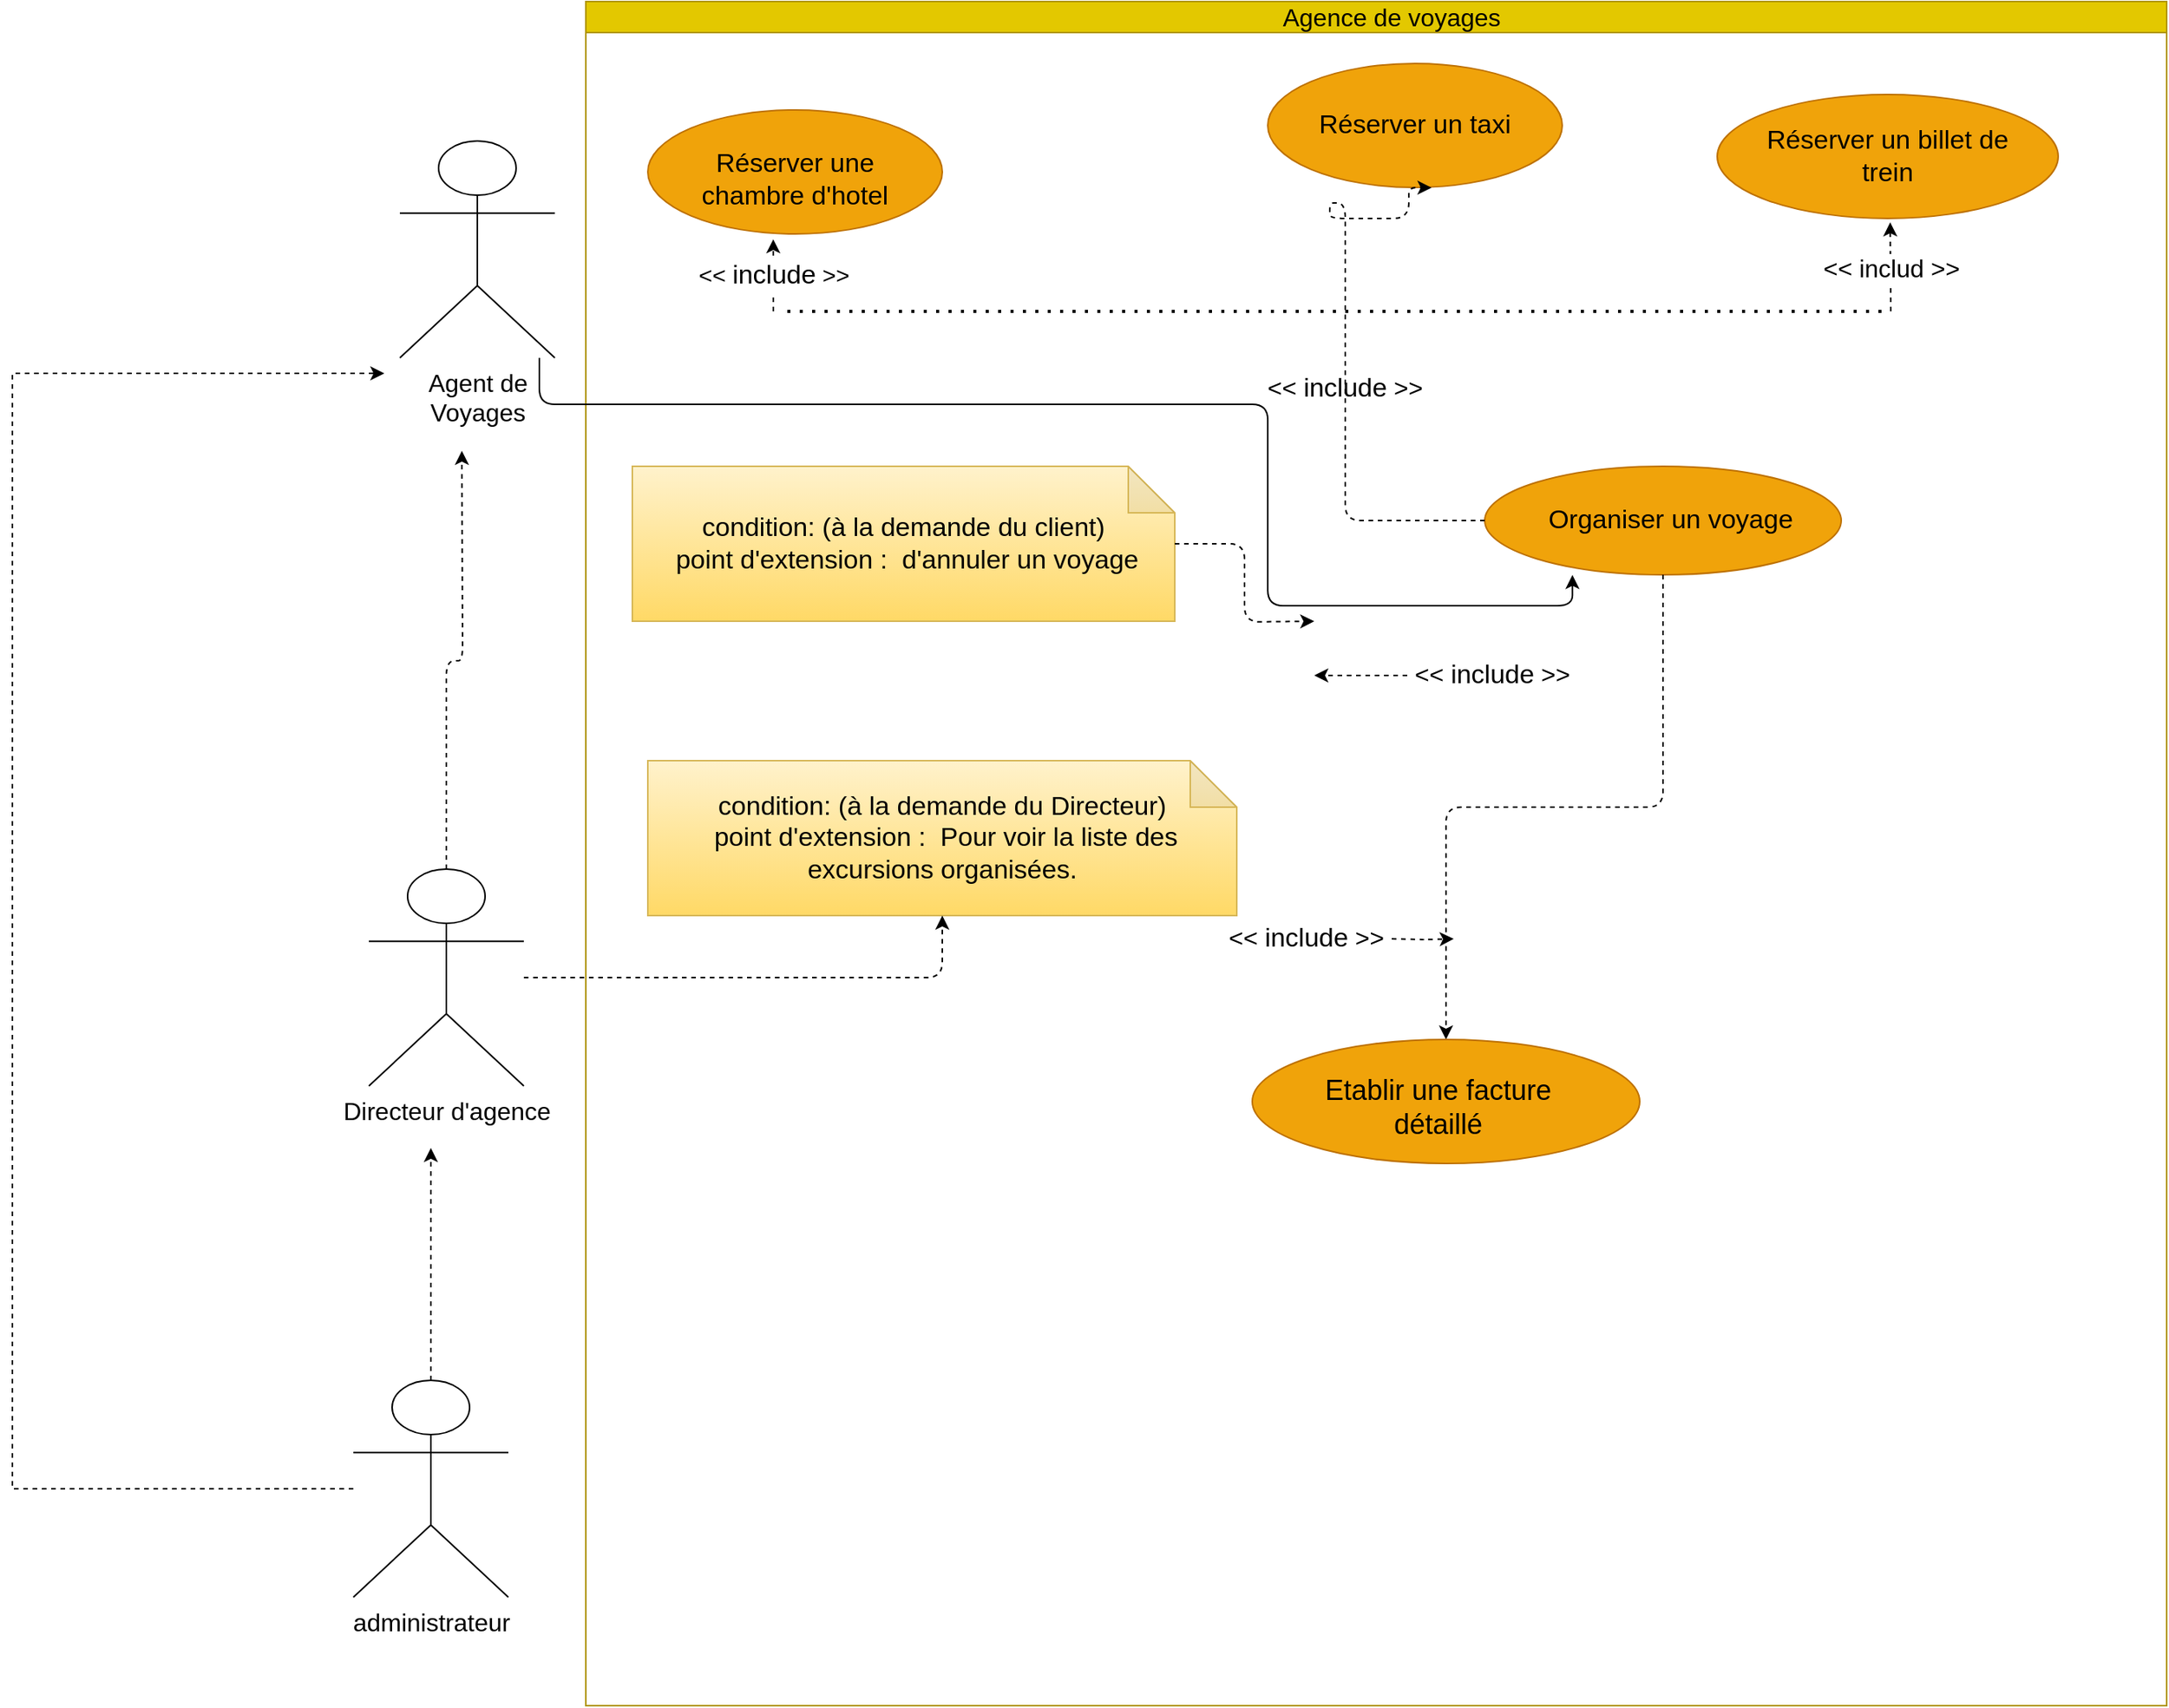 <mxfile version="14.1.8" type="github">
  <diagram id="prtHgNgQTEPvFCAcTncT" name="Page-1">
    <mxGraphModel dx="1885" dy="848" grid="1" gridSize="10" guides="1" tooltips="1" connect="1" arrows="1" fold="1" page="1" pageScale="1" pageWidth="583" pageHeight="827" math="0" shadow="0">
      <root>
        <mxCell id="0" />
        <mxCell id="1" parent="0" />
        <mxCell id="dNxyNK7c78bLwvsdeMH5-11" value="" style="swimlane;html=1;startSize=20;horizontal=1;containerType=tree;glass=0;fillColor=#e3c800;strokeColor=#B09500;fontColor=#ffffff;" parent="1" vertex="1">
          <mxGeometry x="-160" y="110" width="1020" height="1100" as="geometry" />
        </mxCell>
        <mxCell id="bCw7yLTPWHQ5oZZGrXXc-12" value="&lt;span style=&quot;color: rgba(0 , 0 , 0 , 0) ; font-family: monospace ; font-size: 0px&quot;&gt;re&lt;/span&gt;" style="ellipse;whiteSpace=wrap;html=1;glass=0;fontSize=16;fillColor=#f0a30a;strokeColor=#BD7000;fontColor=#ffffff;" parent="dNxyNK7c78bLwvsdeMH5-11" vertex="1">
          <mxGeometry x="40" y="70" width="190" height="80" as="geometry" />
        </mxCell>
        <mxCell id="bCw7yLTPWHQ5oZZGrXXc-16" value="&lt;span style=&quot;color: rgba(0 , 0 , 0 , 0) ; font-family: monospace ; font-size: 0px&quot;&gt;%3CmxGraphModel%3E%3Croot%3E%3CmxCell%20id%3D%220%22%2F%3E%3CmxCell%20id%3D%221%22%20parent%3D%220%22%2F%3E%3CmxCell%20id%3D%222%22%20value%3D%22%22%20style%3D%22swimlane%3Bhtml%3D1%3BstartSize%3D20%3Bhorizontal%3D1%3BcontainerType%3Dtree%3Bglass%3D0%3B%22%20vertex%3D%221%22%20parent%3D%221%22%3E%3CmxGeometry%20x%3D%22150%22%20y%3D%2280%22%20width%3D%22660%22%20height%3D%22290%22%20as%3D%22geometry%22%2F%3E%3C%2FmxCell%3E%3CmxCell%20id%3D%223%22%20value%3D%22%22%20style%3D%22ellipse%3BwhiteSpace%3Dwrap%3Bhtml%3D1%3Bglass%3D0%3BgradientColor%3Dnone%3BfontSize%3D16%3B%22%20vertex%3D%221%22%20parent%3D%222%22%3E%3CmxGeometry%20x%3D%2240%22%20y%3D%2230%22%20width%3D%22210%22%20height%3D%2280%22%20as%3D%22geometry%22%2F%3E%3C%2FmxCell%3E%3C%2Froot%3E%3C%2FmxGraphModel%3E&lt;/span&gt;" style="ellipse;whiteSpace=wrap;html=1;glass=0;fontSize=16;fillColor=#f0a30a;strokeColor=#BD7000;fontColor=#ffffff;" parent="dNxyNK7c78bLwvsdeMH5-11" vertex="1">
          <mxGeometry x="440" y="40" width="190" height="80" as="geometry" />
        </mxCell>
        <mxCell id="bCw7yLTPWHQ5oZZGrXXc-20" value="&lt;span style=&quot;color: rgba(0 , 0 , 0 , 0) ; font-family: monospace ; font-size: 0px&quot;&gt;%3CmxGraphModel%3E%3Croot%3E%3CmxCell%20id%3D%220%22%2F%3E%3CmxCell%20id%3D%221%22%20parent%3D%220%22%2F%3E%3CmxCell%20id%3D%222%22%20value%3D%22%22%20style%3D%22swimlane%3Bhtml%3D1%3BstartSize%3D20%3Bhorizontal%3D1%3BcontainerType%3Dtree%3Bglass%3D0%3B%22%20vertex%3D%221%22%20parent%3D%221%22%3E%3CmxGeometry%20x%3D%22150%22%20y%3D%2280%22%20width%3D%22660%22%20height%3D%22290%22%20as%3D%22geometry%22%2F%3E%3C%2FmxCell%3E%3CmxCell%20id%3D%223%22%20value%3D%22%22%20style%3D%22ellipse%3BwhiteSpace%3Dwrap%3Bhtml%3D1%3Bglass%3D0%3BgradientColor%3Dnone%3BfontSize%3D16%3B%22%20vertex%3D%221%22%20parent%3D%222%22%3E%3CmxGeometry%20x%3D%2240%22%20y%3D%2230%22%20width%3D%22210%22%20height%3D%2280%22%20as%3D%22geometry%22%2F%3E%3C%2FmxCell%3E%3C%2Froot%3E%3C%2FmxGraphModel%3E&lt;/span&gt;" style="ellipse;whiteSpace=wrap;html=1;glass=0;fontSize=16;fillColor=#f0a30a;strokeColor=#BD7000;fontColor=#ffffff;" parent="dNxyNK7c78bLwvsdeMH5-11" vertex="1">
          <mxGeometry x="730" y="60" width="220" height="80" as="geometry" />
        </mxCell>
        <mxCell id="bCw7yLTPWHQ5oZZGrXXc-24" value="&lt;font style=&quot;font-size: 17px&quot;&gt;Réserver une chambre d&#39;hotel&lt;/font&gt;" style="text;html=1;strokeColor=none;fillColor=none;align=center;verticalAlign=middle;whiteSpace=wrap;rounded=0;glass=0;fontSize=16;" parent="dNxyNK7c78bLwvsdeMH5-11" vertex="1">
          <mxGeometry x="70" y="90" width="130" height="50" as="geometry" />
        </mxCell>
        <mxCell id="bCw7yLTPWHQ5oZZGrXXc-25" value="&lt;span style=&quot;font-size: 17px&quot;&gt;Réserver un taxi&lt;/span&gt;" style="text;html=1;strokeColor=none;fillColor=none;align=center;verticalAlign=middle;whiteSpace=wrap;rounded=0;glass=0;fontSize=16;" parent="dNxyNK7c78bLwvsdeMH5-11" vertex="1">
          <mxGeometry x="470" y="50" width="130" height="60" as="geometry" />
        </mxCell>
        <mxCell id="bCw7yLTPWHQ5oZZGrXXc-26" value="&lt;span style=&quot;font-size: 17px&quot;&gt;Réserver un billet de trein&lt;/span&gt;" style="text;html=1;strokeColor=none;fillColor=none;align=center;verticalAlign=middle;whiteSpace=wrap;rounded=0;glass=0;fontSize=16;" parent="dNxyNK7c78bLwvsdeMH5-11" vertex="1">
          <mxGeometry x="760" y="70" width="160" height="60" as="geometry" />
        </mxCell>
        <mxCell id="bCw7yLTPWHQ5oZZGrXXc-38" value="&amp;lt;&amp;lt; &lt;font style=&quot;font-size: 17px&quot;&gt;include&lt;/font&gt; &amp;gt;&amp;gt;" style="text;html=1;strokeColor=none;fillColor=none;align=center;verticalAlign=middle;whiteSpace=wrap;rounded=0;glass=0;fontSize=16;" parent="dNxyNK7c78bLwvsdeMH5-11" vertex="1">
          <mxGeometry x="435" y="240" width="110" height="20" as="geometry" />
        </mxCell>
        <mxCell id="bCw7yLTPWHQ5oZZGrXXc-39" value="" style="endArrow=none;dashed=1;html=1;dashPattern=1 3;strokeWidth=2;fontSize=16;" parent="dNxyNK7c78bLwvsdeMH5-11" edge="1">
          <mxGeometry width="50" height="50" relative="1" as="geometry">
            <mxPoint x="130" y="200" as="sourcePoint" />
            <mxPoint x="840" y="200" as="targetPoint" />
          </mxGeometry>
        </mxCell>
        <mxCell id="bCw7yLTPWHQ5oZZGrXXc-40" value="Label" style="endArrow=classic;html=1;shadow=0;dashed=1;fontSize=16;entryX=0.426;entryY=1.043;entryDx=0;entryDy=0;entryPerimeter=0;" parent="dNxyNK7c78bLwvsdeMH5-11" target="bCw7yLTPWHQ5oZZGrXXc-12" edge="1">
          <mxGeometry relative="1" as="geometry">
            <mxPoint x="121" y="200" as="sourcePoint" />
            <mxPoint x="260" y="180" as="targetPoint" />
          </mxGeometry>
        </mxCell>
        <mxCell id="bCw7yLTPWHQ5oZZGrXXc-41" value="&lt;font style=&quot;font-size: 15px&quot;&gt;&amp;lt;&amp;lt; &lt;font style=&quot;font-size: 17px&quot;&gt;include&lt;/font&gt; &amp;gt;&amp;gt;&lt;/font&gt;" style="edgeLabel;resizable=0;html=1;align=center;verticalAlign=middle;" parent="bCw7yLTPWHQ5oZZGrXXc-40" connectable="0" vertex="1">
          <mxGeometry relative="1" as="geometry" />
        </mxCell>
        <mxCell id="bCw7yLTPWHQ5oZZGrXXc-47" value="&amp;lt;&amp;lt; includ &amp;gt;&amp;gt;" style="endArrow=classic;html=1;shadow=0;dashed=1;fontSize=16;entryX=0.51;entryY=1.209;entryDx=0;entryDy=0;entryPerimeter=0;" parent="dNxyNK7c78bLwvsdeMH5-11" target="bCw7yLTPWHQ5oZZGrXXc-26" edge="1">
          <mxGeometry relative="1" as="geometry">
            <mxPoint x="842" y="200" as="sourcePoint" />
            <mxPoint x="670" y="154" as="targetPoint" />
          </mxGeometry>
        </mxCell>
        <mxCell id="bCw7yLTPWHQ5oZZGrXXc-60" value="&amp;lt;&amp;lt; &lt;font style=&quot;font-size: 17px&quot;&gt;include&lt;/font&gt; &amp;gt;&amp;gt;" style="text;html=1;strokeColor=none;fillColor=none;align=center;verticalAlign=middle;whiteSpace=wrap;rounded=0;glass=0;fontSize=16;" parent="dNxyNK7c78bLwvsdeMH5-11" vertex="1">
          <mxGeometry x="410" y="590" width="110" height="30" as="geometry" />
        </mxCell>
        <mxCell id="bCw7yLTPWHQ5oZZGrXXc-81" value="&lt;span style=&quot;color: rgba(0 , 0 , 0 , 0) ; font-family: monospace ; font-size: 0px&quot;&gt;%3CmxGraphModel%3E%3Croot%3E%3CmxCell%20id%3D%220%22%2F%3E%3CmxCell%20id%3D%221%22%20parent%3D%220%22%2F%3E%3CmxCell%20id%3D%222%22%20value%3D%22%22%20style%3D%22swimlane%3Bhtml%3D1%3BstartSize%3D20%3Bhorizontal%3D1%3BcontainerType%3Dtree%3Bglass%3D0%3B%22%20vertex%3D%221%22%20parent%3D%221%22%3E%3CmxGeometry%20x%3D%22150%22%20y%3D%2280%22%20width%3D%22660%22%20height%3D%22290%22%20as%3D%22geometry%22%2F%3E%3C%2FmxCell%3E%3CmxCell%20id%3D%223%22%20value%3D%22%22%20style%3D%22ellipse%3BwhiteSpace%3Dwrap%3Bhtml%3D1%3Bglass%3D0%3BgradientColor%3Dnone%3BfontSize%3D16%3B%22%20vertex%3D%221%22%20parent%3D%222%22%3E%3CmxGeometry%20x%3D%2240%22%20y%3D%2230%22%20width%3D%22210%22%20height%3D%2280%22%20as%3D%22geometry%22%2F%3E%3C%2FmxCell%3E%3C%2Froot%3E%3C%2FmxGraphModel%3E&lt;/span&gt;" style="ellipse;whiteSpace=wrap;html=1;glass=0;fontSize=16;fillColor=#f0a30a;strokeColor=#BD7000;fontColor=#ffffff;" parent="dNxyNK7c78bLwvsdeMH5-11" vertex="1">
          <mxGeometry x="580" y="300" width="230" height="70" as="geometry" />
        </mxCell>
        <mxCell id="bCw7yLTPWHQ5oZZGrXXc-82" value="" style="edgeStyle=orthogonalEdgeStyle;rounded=1;orthogonalLoop=1;jettySize=auto;html=1;dashed=1;" parent="dNxyNK7c78bLwvsdeMH5-11" source="bCw7yLTPWHQ5oZZGrXXc-81" target="bCw7yLTPWHQ5oZZGrXXc-83" edge="1">
          <mxGeometry relative="1" as="geometry" />
        </mxCell>
        <mxCell id="bCw7yLTPWHQ5oZZGrXXc-83" value="&lt;span style=&quot;color: rgba(0 , 0 , 0 , 0) ; font-family: monospace ; font-size: 0px&quot;&gt;%3CmxGraphModel%3E%3Croot%3E%3CmxCell%20id%3D%220%22%2F%3E%3CmxCell%20id%3D%221%22%20parent%3D%220%22%2F%3E%3CmxCell%20id%3D%222%22%20value%3D%22%22%20style%3D%22swimlane%3Bhtml%3D1%3BstartSize%3D20%3Bhorizontal%3D1%3BcontainerType%3Dtree%3Bglass%3D0%3B%22%20vertex%3D%221%22%20parent%3D%221%22%3E%3CmxGeometry%20x%3D%22150%22%20y%3D%2280%22%20width%3D%22660%22%20height%3D%22290%22%20as%3D%22geometry%22%2F%3E%3C%2FmxCell%3E%3CmxCell%20id%3D%223%22%20value%3D%22%22%20style%3D%22ellipse%3BwhiteSpace%3Dwrap%3Bhtml%3D1%3Bglass%3D0%3BgradientColor%3Dnone%3BfontSize%3D16%3B%22%20vertex%3D%221%22%20parent%3D%222%22%3E%3CmxGeometry%20x%3D%2240%22%20y%3D%2230%22%20width%3D%22210%22%20height%3D%2280%22%20as%3D%22geometry%22%2F%3E%3C%2FmxCell%3E%3C%2Froot%3E%3C%2FmxGraphModel%3E&lt;/span&gt;" style="ellipse;whiteSpace=wrap;html=1;glass=0;fontSize=16;fillColor=#f0a30a;strokeColor=#BD7000;fontColor=#ffffff;" parent="dNxyNK7c78bLwvsdeMH5-11" vertex="1">
          <mxGeometry x="430" y="670" width="250" height="80" as="geometry" />
        </mxCell>
        <mxCell id="bCw7yLTPWHQ5oZZGrXXc-84" value="&lt;span style=&quot;font-size: 17px&quot;&gt;Organiser un voyage&lt;/span&gt;" style="text;html=1;strokeColor=none;fillColor=none;align=center;verticalAlign=middle;whiteSpace=wrap;rounded=0;glass=0;fontSize=16;" parent="dNxyNK7c78bLwvsdeMH5-11" vertex="1">
          <mxGeometry x="620" y="320" width="160" height="30" as="geometry" />
        </mxCell>
        <mxCell id="bCw7yLTPWHQ5oZZGrXXc-88" value="&lt;font style=&quot;font-size: 18px&quot;&gt;Etablir une facture détaillé&lt;/font&gt;" style="text;html=1;strokeColor=none;fillColor=none;align=center;verticalAlign=middle;whiteSpace=wrap;rounded=0;glass=0;fontSize=16;" parent="dNxyNK7c78bLwvsdeMH5-11" vertex="1">
          <mxGeometry x="450" y="700" width="200" height="27" as="geometry" />
        </mxCell>
        <mxCell id="bCw7yLTPWHQ5oZZGrXXc-28" value="Agence de voyages" style="text;html=1;strokeColor=none;fillColor=none;align=center;verticalAlign=middle;whiteSpace=wrap;rounded=0;glass=0;fontSize=16;" parent="dNxyNK7c78bLwvsdeMH5-11" vertex="1">
          <mxGeometry x="370" width="300" height="20" as="geometry" />
        </mxCell>
        <mxCell id="bCw7yLTPWHQ5oZZGrXXc-68" style="edgeStyle=orthogonalEdgeStyle;rounded=1;orthogonalLoop=1;jettySize=auto;html=1;shadow=0;fontSize=16;dashed=1;exitX=0;exitY=0.5;exitDx=0;exitDy=0;entryX=0.582;entryY=1.169;entryDx=0;entryDy=0;entryPerimeter=0;" parent="dNxyNK7c78bLwvsdeMH5-11" source="bCw7yLTPWHQ5oZZGrXXc-81" target="bCw7yLTPWHQ5oZZGrXXc-25" edge="1">
          <mxGeometry relative="1" as="geometry">
            <mxPoint x="420" y="150" as="targetPoint" />
            <mxPoint x="500.0" y="330" as="sourcePoint" />
            <Array as="points">
              <mxPoint x="490" y="335" />
              <mxPoint x="490" y="130" />
              <mxPoint x="480" y="130" />
              <mxPoint x="480" y="140" />
              <mxPoint x="531" y="140" />
            </Array>
          </mxGeometry>
        </mxCell>
        <mxCell id="bCw7yLTPWHQ5oZZGrXXc-96" value="&lt;font style=&quot;font-size: 17px&quot;&gt;condition: (à la demande du client)&lt;br&gt;&amp;nbsp;point d&#39;extension :&amp;nbsp;&amp;nbsp;d&#39;annuler un voyage&lt;/font&gt;" style="shape=note;whiteSpace=wrap;html=1;backgroundOutline=1;darkOpacity=0.05;glass=0;gradientColor=#ffd966;fontSize=16;fillColor=#fff2cc;strokeColor=#d6b656;" parent="dNxyNK7c78bLwvsdeMH5-11" vertex="1">
          <mxGeometry x="30" y="300" width="350" height="100" as="geometry" />
        </mxCell>
        <mxCell id="bCw7yLTPWHQ5oZZGrXXc-98" value="&amp;lt;&amp;lt; &lt;font style=&quot;font-size: 17px&quot;&gt;include&lt;/font&gt; &amp;gt;&amp;gt;" style="text;html=1;strokeColor=none;fillColor=none;align=center;verticalAlign=middle;whiteSpace=wrap;rounded=0;glass=0;fontSize=16;" parent="dNxyNK7c78bLwvsdeMH5-11" vertex="1">
          <mxGeometry x="530" y="420" width="110" height="30" as="geometry" />
        </mxCell>
        <mxCell id="tCXqm6LEgj79AjPX_lxv-5" value="&lt;font style=&quot;font-size: 17px&quot;&gt;condition: (à la demande du Directeur)&lt;br&gt;&amp;nbsp;point d&#39;extension :&amp;nbsp;&amp;nbsp;Pour voir la liste des excursions organisées.&lt;/font&gt;" style="shape=note;whiteSpace=wrap;html=1;backgroundOutline=1;darkOpacity=0.05;glass=0;gradientColor=#ffd966;fontSize=16;fillColor=#fff2cc;strokeColor=#d6b656;" parent="dNxyNK7c78bLwvsdeMH5-11" vertex="1">
          <mxGeometry x="40" y="490" width="380" height="100" as="geometry" />
        </mxCell>
        <mxCell id="bCw7yLTPWHQ5oZZGrXXc-95" style="edgeStyle=orthogonalEdgeStyle;rounded=1;orthogonalLoop=1;jettySize=auto;html=1;entryX=0.246;entryY=1.002;entryDx=0;entryDy=0;entryPerimeter=0;shadow=0;fontSize=16;" parent="1" source="bCw7yLTPWHQ5oZZGrXXc-64" target="bCw7yLTPWHQ5oZZGrXXc-81" edge="1">
          <mxGeometry relative="1" as="geometry">
            <Array as="points">
              <mxPoint x="-190" y="370" />
              <mxPoint x="280" y="370" />
              <mxPoint x="280" y="500" />
              <mxPoint x="477" y="500" />
            </Array>
          </mxGeometry>
        </mxCell>
        <mxCell id="bCw7yLTPWHQ5oZZGrXXc-64" value="Agent de &lt;br&gt;Voyages" style="shape=umlActor;verticalLabelPosition=bottom;verticalAlign=top;html=1;outlineConnect=0;glass=0;gradientColor=none;fontSize=16;" parent="1" vertex="1">
          <mxGeometry x="-280" y="200" width="100" height="140" as="geometry" />
        </mxCell>
        <mxCell id="bCw7yLTPWHQ5oZZGrXXc-75" style="edgeStyle=orthogonalEdgeStyle;rounded=1;orthogonalLoop=1;jettySize=auto;html=1;shadow=0;dashed=1;fontSize=16;" parent="1" edge="1">
          <mxGeometry relative="1" as="geometry">
            <mxPoint x="400" y="715" as="targetPoint" />
            <mxPoint x="360" y="715" as="sourcePoint" />
          </mxGeometry>
        </mxCell>
        <mxCell id="bCw7yLTPWHQ5oZZGrXXc-97" style="edgeStyle=orthogonalEdgeStyle;rounded=1;orthogonalLoop=1;jettySize=auto;html=1;shadow=0;fontSize=16;dashed=1;" parent="1" source="bCw7yLTPWHQ5oZZGrXXc-96" edge="1">
          <mxGeometry relative="1" as="geometry">
            <mxPoint x="310" y="510" as="targetPoint" />
          </mxGeometry>
        </mxCell>
        <mxCell id="bCw7yLTPWHQ5oZZGrXXc-100" style="edgeStyle=orthogonalEdgeStyle;rounded=1;orthogonalLoop=1;jettySize=auto;html=1;shadow=0;dashed=1;fontSize=16;" parent="1" source="bCw7yLTPWHQ5oZZGrXXc-98" edge="1">
          <mxGeometry relative="1" as="geometry">
            <mxPoint x="310" y="545" as="targetPoint" />
          </mxGeometry>
        </mxCell>
        <mxCell id="tCXqm6LEgj79AjPX_lxv-6" style="edgeStyle=orthogonalEdgeStyle;rounded=1;orthogonalLoop=1;jettySize=auto;html=1;shadow=0;dashed=1;fontSize=16;" parent="1" source="tCXqm6LEgj79AjPX_lxv-4" edge="1">
          <mxGeometry relative="1" as="geometry">
            <mxPoint x="-240" y="400" as="targetPoint" />
          </mxGeometry>
        </mxCell>
        <mxCell id="tCXqm6LEgj79AjPX_lxv-7" style="edgeStyle=orthogonalEdgeStyle;rounded=1;orthogonalLoop=1;jettySize=auto;html=1;entryX=0.5;entryY=1;entryDx=0;entryDy=0;entryPerimeter=0;shadow=0;dashed=1;fontSize=16;" parent="1" source="tCXqm6LEgj79AjPX_lxv-4" target="tCXqm6LEgj79AjPX_lxv-5" edge="1">
          <mxGeometry relative="1" as="geometry" />
        </mxCell>
        <mxCell id="tCXqm6LEgj79AjPX_lxv-4" value="Directeur d&#39;agence" style="shape=umlActor;verticalLabelPosition=bottom;verticalAlign=top;html=1;outlineConnect=0;glass=0;gradientColor=none;fontSize=16;" parent="1" vertex="1">
          <mxGeometry x="-300" y="670" width="100" height="140" as="geometry" />
        </mxCell>
        <mxCell id="tCXqm6LEgj79AjPX_lxv-9" style="edgeStyle=orthogonalEdgeStyle;rounded=1;orthogonalLoop=1;jettySize=auto;html=1;shadow=0;dashed=1;fontSize=16;" parent="1" source="tCXqm6LEgj79AjPX_lxv-8" edge="1">
          <mxGeometry relative="1" as="geometry">
            <mxPoint x="-260" y="850" as="targetPoint" />
          </mxGeometry>
        </mxCell>
        <mxCell id="OpaTHEXDlz0JtMYYFH-A-2" style="edgeStyle=orthogonalEdgeStyle;rounded=0;orthogonalLoop=1;jettySize=auto;html=1;dashed=1;" edge="1" parent="1" source="tCXqm6LEgj79AjPX_lxv-8">
          <mxGeometry relative="1" as="geometry">
            <mxPoint x="-290" y="350" as="targetPoint" />
            <Array as="points">
              <mxPoint x="-530" y="1070" />
              <mxPoint x="-530" y="350" />
            </Array>
          </mxGeometry>
        </mxCell>
        <mxCell id="tCXqm6LEgj79AjPX_lxv-8" value="administrateur" style="shape=umlActor;verticalLabelPosition=bottom;verticalAlign=top;html=1;outlineConnect=0;glass=0;gradientColor=none;fontSize=16;" parent="1" vertex="1">
          <mxGeometry x="-310" y="1000" width="100" height="140" as="geometry" />
        </mxCell>
      </root>
    </mxGraphModel>
  </diagram>
</mxfile>
